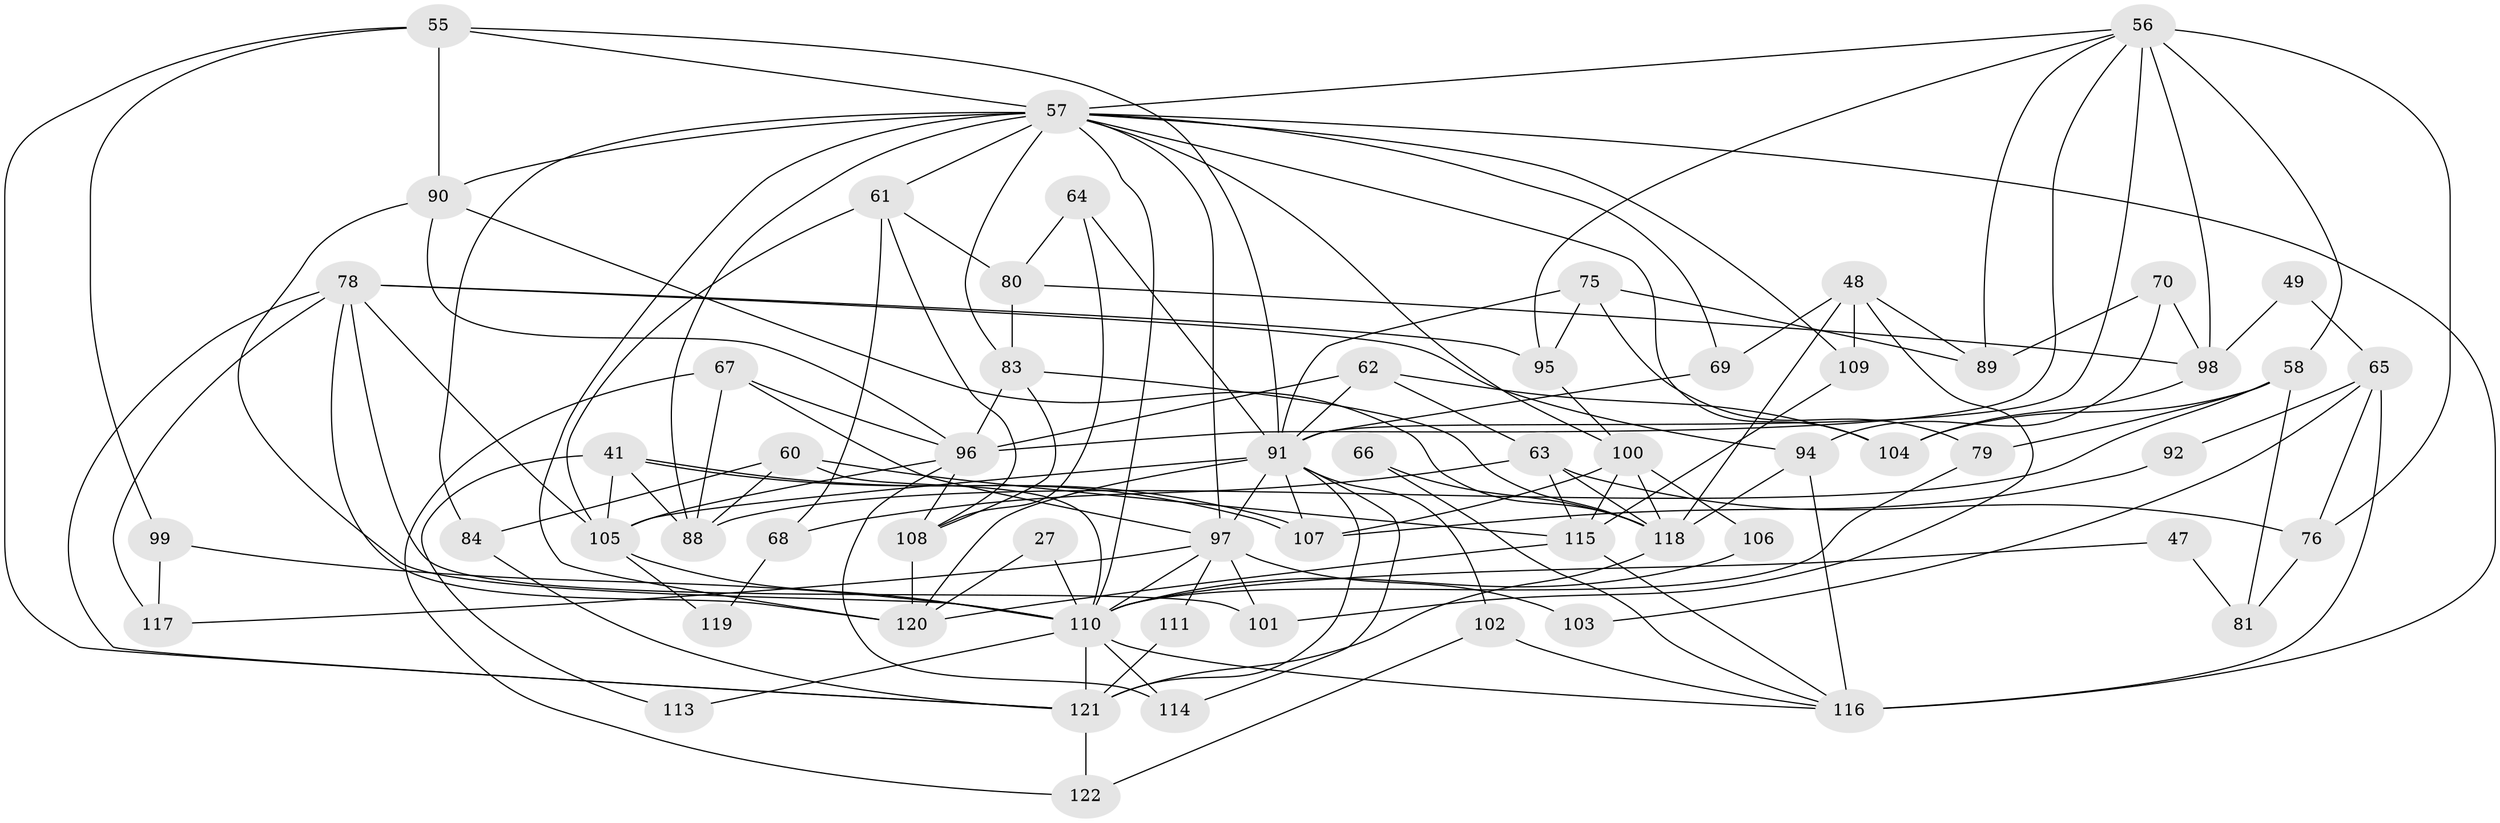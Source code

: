 // original degree distribution, {4: 0.26229508196721313, 2: 0.13934426229508196, 5: 0.22131147540983606, 6: 0.12295081967213115, 3: 0.23770491803278687, 7: 0.01639344262295082}
// Generated by graph-tools (version 1.1) at 2025/49/03/09/25 04:49:01]
// undirected, 61 vertices, 144 edges
graph export_dot {
graph [start="1"]
  node [color=gray90,style=filled];
  27;
  41;
  47;
  48 [super="+4"];
  49;
  55;
  56 [super="+52+32"];
  57 [super="+31+40+36"];
  58 [super="+20"];
  60 [super="+35"];
  61;
  62;
  63 [super="+50"];
  64;
  65;
  66;
  67;
  68;
  69;
  70;
  75;
  76 [super="+34"];
  78 [super="+46+54"];
  79;
  80;
  81;
  83 [super="+33"];
  84;
  88 [super="+17"];
  89;
  90 [super="+85"];
  91 [super="+10+12+9+82"];
  92;
  94 [super="+42"];
  95;
  96 [super="+28+93"];
  97 [super="+86+44+16"];
  98 [super="+38"];
  99;
  100 [super="+71+51"];
  101;
  102;
  103;
  104;
  105 [super="+19+45"];
  106;
  107 [super="+14"];
  108 [super="+30"];
  109;
  110 [super="+72+74+87"];
  111;
  113;
  114 [super="+53"];
  115 [super="+1+8"];
  116 [super="+77"];
  117;
  118 [super="+59+112"];
  119;
  120 [super="+73"];
  121 [super="+13+21"];
  122;
  27 -- 120;
  27 -- 110;
  41 -- 107;
  41 -- 107;
  41 -- 105;
  41 -- 88;
  41 -- 113;
  47 -- 81;
  47 -- 110;
  48 -- 109;
  48 -- 69;
  48 -- 101;
  48 -- 89;
  48 -- 118;
  49 -- 98;
  49 -- 65;
  55 -- 99;
  55 -- 90 [weight=2];
  55 -- 121;
  55 -- 91;
  55 -- 57;
  56 -- 76 [weight=2];
  56 -- 96 [weight=2];
  56 -- 95;
  56 -- 91 [weight=2];
  56 -- 57;
  56 -- 58;
  56 -- 98;
  56 -- 89;
  57 -- 100;
  57 -- 97 [weight=3];
  57 -- 90 [weight=2];
  57 -- 116;
  57 -- 120 [weight=3];
  57 -- 84;
  57 -- 61;
  57 -- 110;
  57 -- 69;
  57 -- 104;
  57 -- 109;
  57 -- 88;
  57 -- 83;
  58 -- 104;
  58 -- 81;
  58 -- 88;
  58 -- 79;
  60 -- 110 [weight=4];
  60 -- 115 [weight=2];
  60 -- 84;
  60 -- 88;
  61 -- 105;
  61 -- 68;
  61 -- 80;
  61 -- 108;
  62 -- 104;
  62 -- 63;
  62 -- 91 [weight=2];
  62 -- 96;
  63 -- 115 [weight=2];
  63 -- 68;
  63 -- 76 [weight=2];
  63 -- 118 [weight=2];
  64 -- 80;
  64 -- 108;
  64 -- 91;
  65 -- 76;
  65 -- 116;
  65 -- 92;
  65 -- 103;
  66 -- 116;
  66 -- 118;
  67 -- 122;
  67 -- 97;
  67 -- 88;
  67 -- 96;
  68 -- 119;
  69 -- 91 [weight=2];
  70 -- 94;
  70 -- 89;
  70 -- 98;
  75 -- 89;
  75 -- 79;
  75 -- 95;
  75 -- 91;
  76 -- 81;
  78 -- 101;
  78 -- 120 [weight=2];
  78 -- 95;
  78 -- 121;
  78 -- 117;
  78 -- 94;
  78 -- 105 [weight=2];
  79 -- 110;
  80 -- 83;
  80 -- 98;
  83 -- 118;
  83 -- 96;
  83 -- 108;
  84 -- 121;
  90 -- 110;
  90 -- 118;
  90 -- 96;
  91 -- 102;
  91 -- 107 [weight=2];
  91 -- 97;
  91 -- 114 [weight=2];
  91 -- 120 [weight=3];
  91 -- 121;
  91 -- 105 [weight=2];
  92 -- 107;
  94 -- 118 [weight=2];
  94 -- 116 [weight=2];
  95 -- 100;
  96 -- 114;
  96 -- 105;
  96 -- 108 [weight=2];
  97 -- 103;
  97 -- 111;
  97 -- 110 [weight=4];
  97 -- 117;
  97 -- 101;
  98 -- 104;
  99 -- 117;
  99 -- 110;
  100 -- 107 [weight=3];
  100 -- 115 [weight=2];
  100 -- 106;
  100 -- 118;
  102 -- 122;
  102 -- 116;
  105 -- 119;
  105 -- 110;
  106 -- 110;
  108 -- 120;
  109 -- 115;
  110 -- 113;
  110 -- 121 [weight=2];
  110 -- 116;
  110 -- 114 [weight=2];
  111 -- 121;
  115 -- 116;
  115 -- 120;
  118 -- 121 [weight=2];
  121 -- 122;
}
